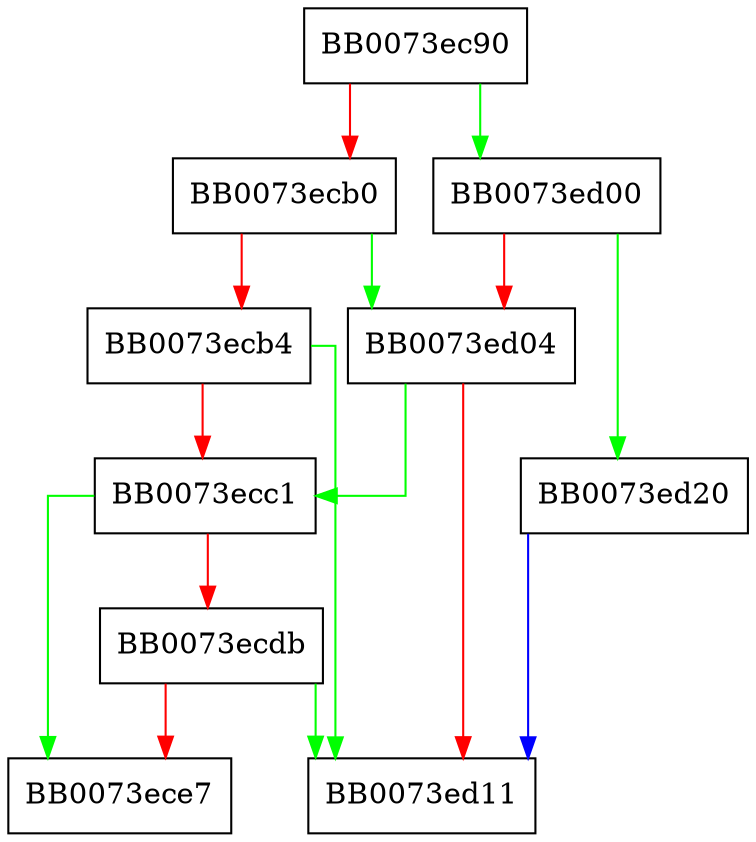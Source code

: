 digraph pkey_dh_keygen {
  node [shape="box"];
  graph [splines=ortho];
  BB0073ec90 -> BB0073ed00 [color="green"];
  BB0073ec90 -> BB0073ecb0 [color="red"];
  BB0073ecb0 -> BB0073ed04 [color="green"];
  BB0073ecb0 -> BB0073ecb4 [color="red"];
  BB0073ecb4 -> BB0073ed11 [color="green"];
  BB0073ecb4 -> BB0073ecc1 [color="red"];
  BB0073ecc1 -> BB0073ece7 [color="green"];
  BB0073ecc1 -> BB0073ecdb [color="red"];
  BB0073ecdb -> BB0073ed11 [color="green"];
  BB0073ecdb -> BB0073ece7 [color="red"];
  BB0073ed00 -> BB0073ed20 [color="green"];
  BB0073ed00 -> BB0073ed04 [color="red"];
  BB0073ed04 -> BB0073ecc1 [color="green"];
  BB0073ed04 -> BB0073ed11 [color="red"];
  BB0073ed20 -> BB0073ed11 [color="blue"];
}